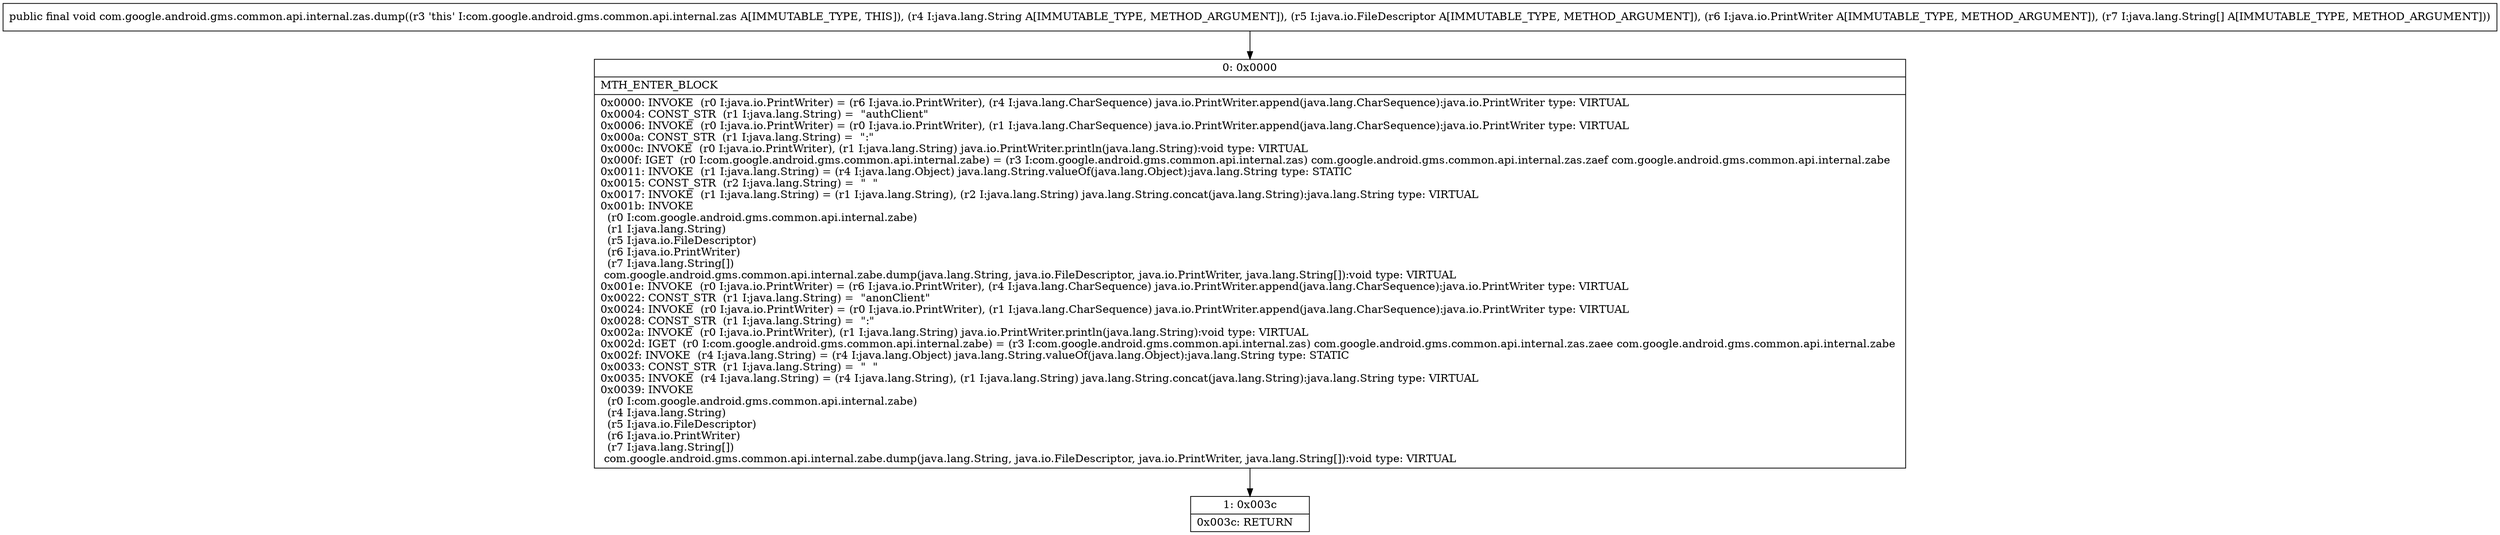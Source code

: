 digraph "CFG forcom.google.android.gms.common.api.internal.zas.dump(Ljava\/lang\/String;Ljava\/io\/FileDescriptor;Ljava\/io\/PrintWriter;[Ljava\/lang\/String;)V" {
Node_0 [shape=record,label="{0\:\ 0x0000|MTH_ENTER_BLOCK\l|0x0000: INVOKE  (r0 I:java.io.PrintWriter) = (r6 I:java.io.PrintWriter), (r4 I:java.lang.CharSequence) java.io.PrintWriter.append(java.lang.CharSequence):java.io.PrintWriter type: VIRTUAL \l0x0004: CONST_STR  (r1 I:java.lang.String) =  \"authClient\" \l0x0006: INVOKE  (r0 I:java.io.PrintWriter) = (r0 I:java.io.PrintWriter), (r1 I:java.lang.CharSequence) java.io.PrintWriter.append(java.lang.CharSequence):java.io.PrintWriter type: VIRTUAL \l0x000a: CONST_STR  (r1 I:java.lang.String) =  \":\" \l0x000c: INVOKE  (r0 I:java.io.PrintWriter), (r1 I:java.lang.String) java.io.PrintWriter.println(java.lang.String):void type: VIRTUAL \l0x000f: IGET  (r0 I:com.google.android.gms.common.api.internal.zabe) = (r3 I:com.google.android.gms.common.api.internal.zas) com.google.android.gms.common.api.internal.zas.zaef com.google.android.gms.common.api.internal.zabe \l0x0011: INVOKE  (r1 I:java.lang.String) = (r4 I:java.lang.Object) java.lang.String.valueOf(java.lang.Object):java.lang.String type: STATIC \l0x0015: CONST_STR  (r2 I:java.lang.String) =  \"  \" \l0x0017: INVOKE  (r1 I:java.lang.String) = (r1 I:java.lang.String), (r2 I:java.lang.String) java.lang.String.concat(java.lang.String):java.lang.String type: VIRTUAL \l0x001b: INVOKE  \l  (r0 I:com.google.android.gms.common.api.internal.zabe)\l  (r1 I:java.lang.String)\l  (r5 I:java.io.FileDescriptor)\l  (r6 I:java.io.PrintWriter)\l  (r7 I:java.lang.String[])\l com.google.android.gms.common.api.internal.zabe.dump(java.lang.String, java.io.FileDescriptor, java.io.PrintWriter, java.lang.String[]):void type: VIRTUAL \l0x001e: INVOKE  (r0 I:java.io.PrintWriter) = (r6 I:java.io.PrintWriter), (r4 I:java.lang.CharSequence) java.io.PrintWriter.append(java.lang.CharSequence):java.io.PrintWriter type: VIRTUAL \l0x0022: CONST_STR  (r1 I:java.lang.String) =  \"anonClient\" \l0x0024: INVOKE  (r0 I:java.io.PrintWriter) = (r0 I:java.io.PrintWriter), (r1 I:java.lang.CharSequence) java.io.PrintWriter.append(java.lang.CharSequence):java.io.PrintWriter type: VIRTUAL \l0x0028: CONST_STR  (r1 I:java.lang.String) =  \":\" \l0x002a: INVOKE  (r0 I:java.io.PrintWriter), (r1 I:java.lang.String) java.io.PrintWriter.println(java.lang.String):void type: VIRTUAL \l0x002d: IGET  (r0 I:com.google.android.gms.common.api.internal.zabe) = (r3 I:com.google.android.gms.common.api.internal.zas) com.google.android.gms.common.api.internal.zas.zaee com.google.android.gms.common.api.internal.zabe \l0x002f: INVOKE  (r4 I:java.lang.String) = (r4 I:java.lang.Object) java.lang.String.valueOf(java.lang.Object):java.lang.String type: STATIC \l0x0033: CONST_STR  (r1 I:java.lang.String) =  \"  \" \l0x0035: INVOKE  (r4 I:java.lang.String) = (r4 I:java.lang.String), (r1 I:java.lang.String) java.lang.String.concat(java.lang.String):java.lang.String type: VIRTUAL \l0x0039: INVOKE  \l  (r0 I:com.google.android.gms.common.api.internal.zabe)\l  (r4 I:java.lang.String)\l  (r5 I:java.io.FileDescriptor)\l  (r6 I:java.io.PrintWriter)\l  (r7 I:java.lang.String[])\l com.google.android.gms.common.api.internal.zabe.dump(java.lang.String, java.io.FileDescriptor, java.io.PrintWriter, java.lang.String[]):void type: VIRTUAL \l}"];
Node_1 [shape=record,label="{1\:\ 0x003c|0x003c: RETURN   \l}"];
MethodNode[shape=record,label="{public final void com.google.android.gms.common.api.internal.zas.dump((r3 'this' I:com.google.android.gms.common.api.internal.zas A[IMMUTABLE_TYPE, THIS]), (r4 I:java.lang.String A[IMMUTABLE_TYPE, METHOD_ARGUMENT]), (r5 I:java.io.FileDescriptor A[IMMUTABLE_TYPE, METHOD_ARGUMENT]), (r6 I:java.io.PrintWriter A[IMMUTABLE_TYPE, METHOD_ARGUMENT]), (r7 I:java.lang.String[] A[IMMUTABLE_TYPE, METHOD_ARGUMENT])) }"];
MethodNode -> Node_0;
Node_0 -> Node_1;
}

